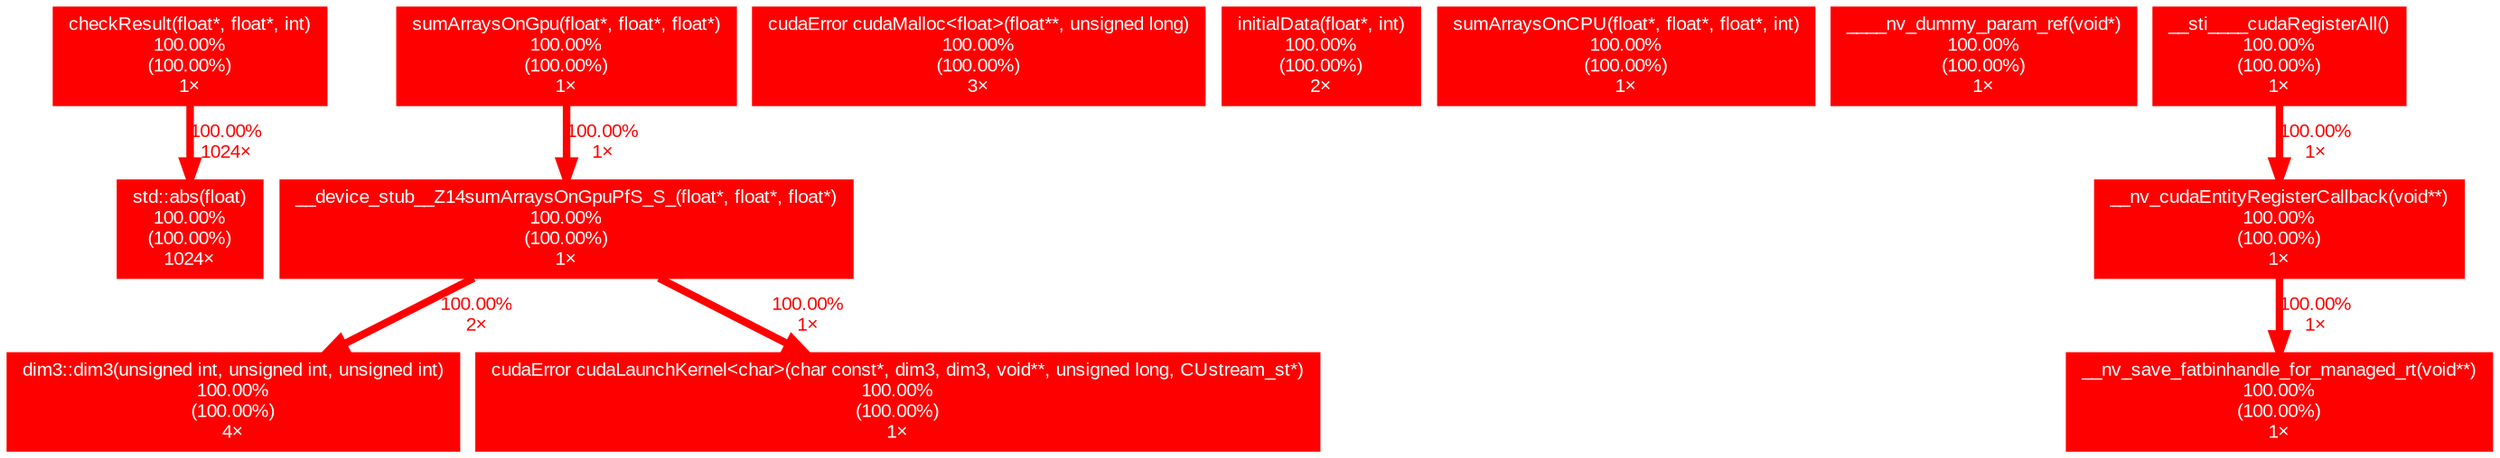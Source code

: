 digraph {
	graph [fontname=Arial, nodesep=0.125, ranksep=0.25];
	node [fontcolor=white, fontname=Arial, height=0, shape=box, style=filled, width=0];
	edge [fontname=Arial];
	285 [color="#ff0000", fontcolor="#ffffff", fontsize="10.00", label="std::abs(float)\n100.00%\n(100.00%)\n1024×"];
	286 [color="#ff0000", fontcolor="#ffffff", fontsize="10.00", label="dim3::dim3(unsigned int, unsigned int, unsigned int)\n100.00%\n(100.00%)\n4×"];
	287 [color="#ff0000", fontcolor="#ffffff", fontsize="10.00", label="cudaError cudaMalloc<float>(float**, unsigned long)\n100.00%\n(100.00%)\n3×"];
	288 [color="#ff0000", fontcolor="#ffffff", fontsize="10.00", label="initialData(float*, int)\n100.00%\n(100.00%)\n2×"];
	289 [color="#ff0000", fontcolor="#ffffff", fontsize="10.00", label="checkResult(float*, float*, int)\n100.00%\n(100.00%)\n1×"];
	289 -> 285 [arrowsize="1.00", color="#ff0000", fontcolor="#ff0000", fontsize="10.00", label="100.00%\n1024×", labeldistance="4.00", penwidth="4.00"];
	290 [color="#ff0000", fontcolor="#ffffff", fontsize="10.00", label="sumArraysOnCPU(float*, float*, float*, int)\n100.00%\n(100.00%)\n1×"];
	291 [color="#ff0000", fontcolor="#ffffff", fontsize="10.00", label="sumArraysOnGpu(float*, float*, float*)\n100.00%\n(100.00%)\n1×"];
	291 -> 293 [arrowsize="1.00", color="#ff0000", fontcolor="#ff0000", fontsize="10.00", label="100.00%\n1×", labeldistance="4.00", penwidth="4.00"];
	292 [color="#ff0000", fontcolor="#ffffff", fontsize="10.00", label="cudaError cudaLaunchKernel<char>(char const*, dim3, dim3, void**, unsigned long, CUstream_st*)\n100.00%\n(100.00%)\n1×"];
	293 [color="#ff0000", fontcolor="#ffffff", fontsize="10.00", label="__device_stub__Z14sumArraysOnGpuPfS_S_(float*, float*, float*)\n100.00%\n(100.00%)\n1×"];
	293 -> 286 [arrowsize="1.00", color="#ff0000", fontcolor="#ff0000", fontsize="10.00", label="100.00%\n2×", labeldistance="4.00", penwidth="4.00"];
	293 -> 292 [arrowsize="1.00", color="#ff0000", fontcolor="#ff0000", fontsize="10.00", label="100.00%\n1×", labeldistance="4.00", penwidth="4.00"];
	294 [color="#ff0000", fontcolor="#ffffff", fontsize="10.00", label="____nv_dummy_param_ref(void*)\n100.00%\n(100.00%)\n1×"];
	295 [color="#ff0000", fontcolor="#ffffff", fontsize="10.00", label="__sti____cudaRegisterAll()\n100.00%\n(100.00%)\n1×"];
	295 -> 296 [arrowsize="1.00", color="#ff0000", fontcolor="#ff0000", fontsize="10.00", label="100.00%\n1×", labeldistance="4.00", penwidth="4.00"];
	296 [color="#ff0000", fontcolor="#ffffff", fontsize="10.00", label="__nv_cudaEntityRegisterCallback(void**)\n100.00%\n(100.00%)\n1×"];
	296 -> 297 [arrowsize="1.00", color="#ff0000", fontcolor="#ff0000", fontsize="10.00", label="100.00%\n1×", labeldistance="4.00", penwidth="4.00"];
	297 [color="#ff0000", fontcolor="#ffffff", fontsize="10.00", label="__nv_save_fatbinhandle_for_managed_rt(void**)\n100.00%\n(100.00%)\n1×"];
}
